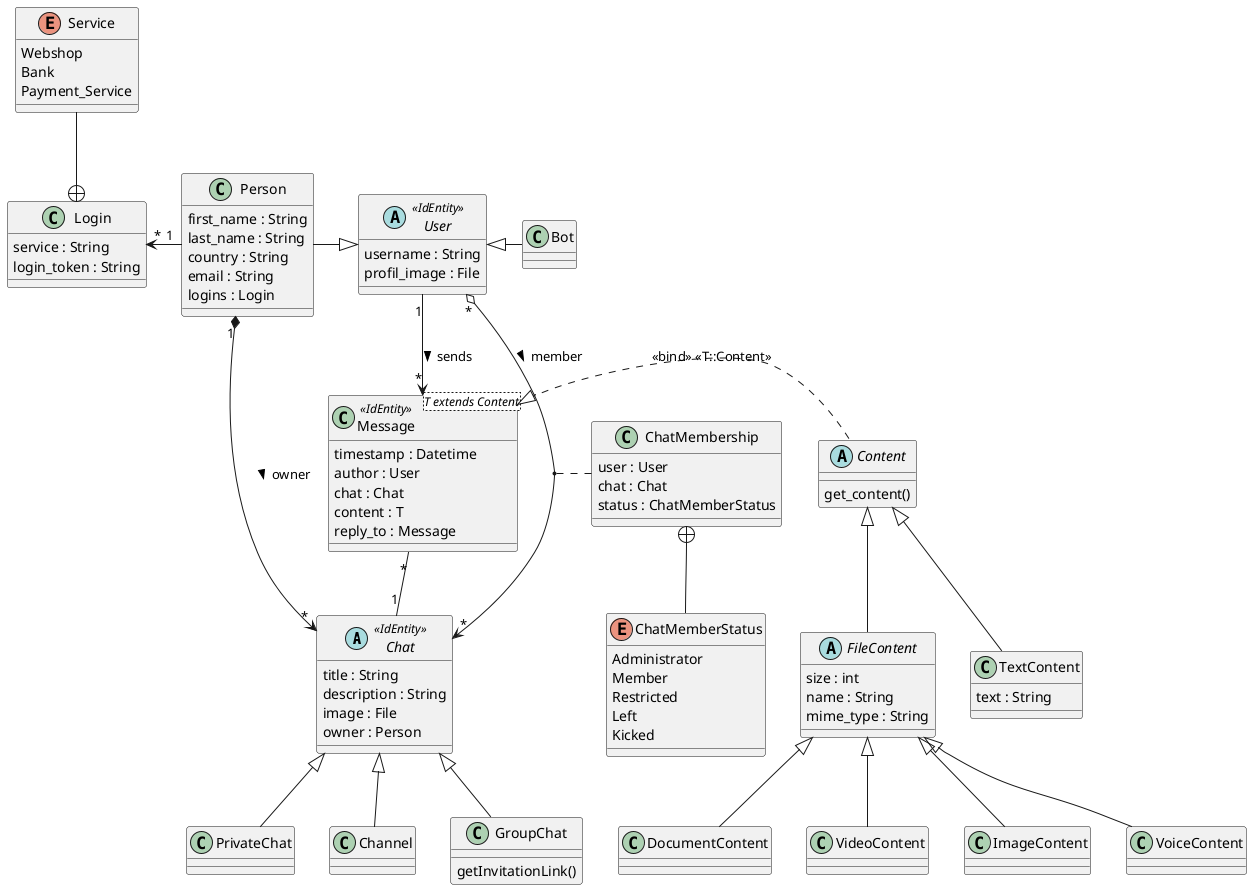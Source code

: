 @startuml

' classes in alphabetical order
abstract class Chat <<IdEntity>> {
    title : String
    description : String
    image : File
    owner : Person
}

class ChatMembership {
    user : User
    chat : Chat
    status : ChatMemberStatus
}

enum ChatMemberStatus {
    Administrator
    Member
    Restricted
    Left
    Kicked
}

abstract class Content {
    get_content()
}

abstract class FileContent {
    size : int
    name : String
    mime_type : String
}

class GroupChat {
    getInvitationLink()
}

class Login {
    service : String
    login_token : String
}

class Message <T extends Content> <<IdEntity>> {
    timestamp : Datetime
    author : User
    chat : Chat
    content : T
    reply_to : Message
}

class Person {
    first_name : String
    last_name : String
    country : String
    email : String
    logins : Login
}

class PrivateChat

enum Service {
    Webshop
    Bank
    Payment_Service
}

class TextContent {
    text : String
}

abstract class User <<IdEntity>> {
    username : String
    profil_image : File
}

ChatMembership +-- ChatMemberStatus

Person -|> User
User <|- Bot

Service --+ Login

Login "*" <- "1" Person

' Attachment inheritance
Chat <|-- PrivateChat
Chat <|-- GroupChat
Chat <|-- Channel

' Content inheritance
Content <|-- TextContent
Content <|-- FileContent
FileContent <|-- VideoContent
FileContent <|-- ImageContent
FileContent <|-- VoiceContent
FileContent <|-- DocumentContent

User "*" o--> "*" Chat : member >
(User, Chat) .. ChatMembership
Person "1" *--> "*" Chat : owner >

User "1" --> "*" Message : sends >
Message "*" -- "1" Chat

Message <|. Content : <<bind>> <<T::Content>>

@enduml
